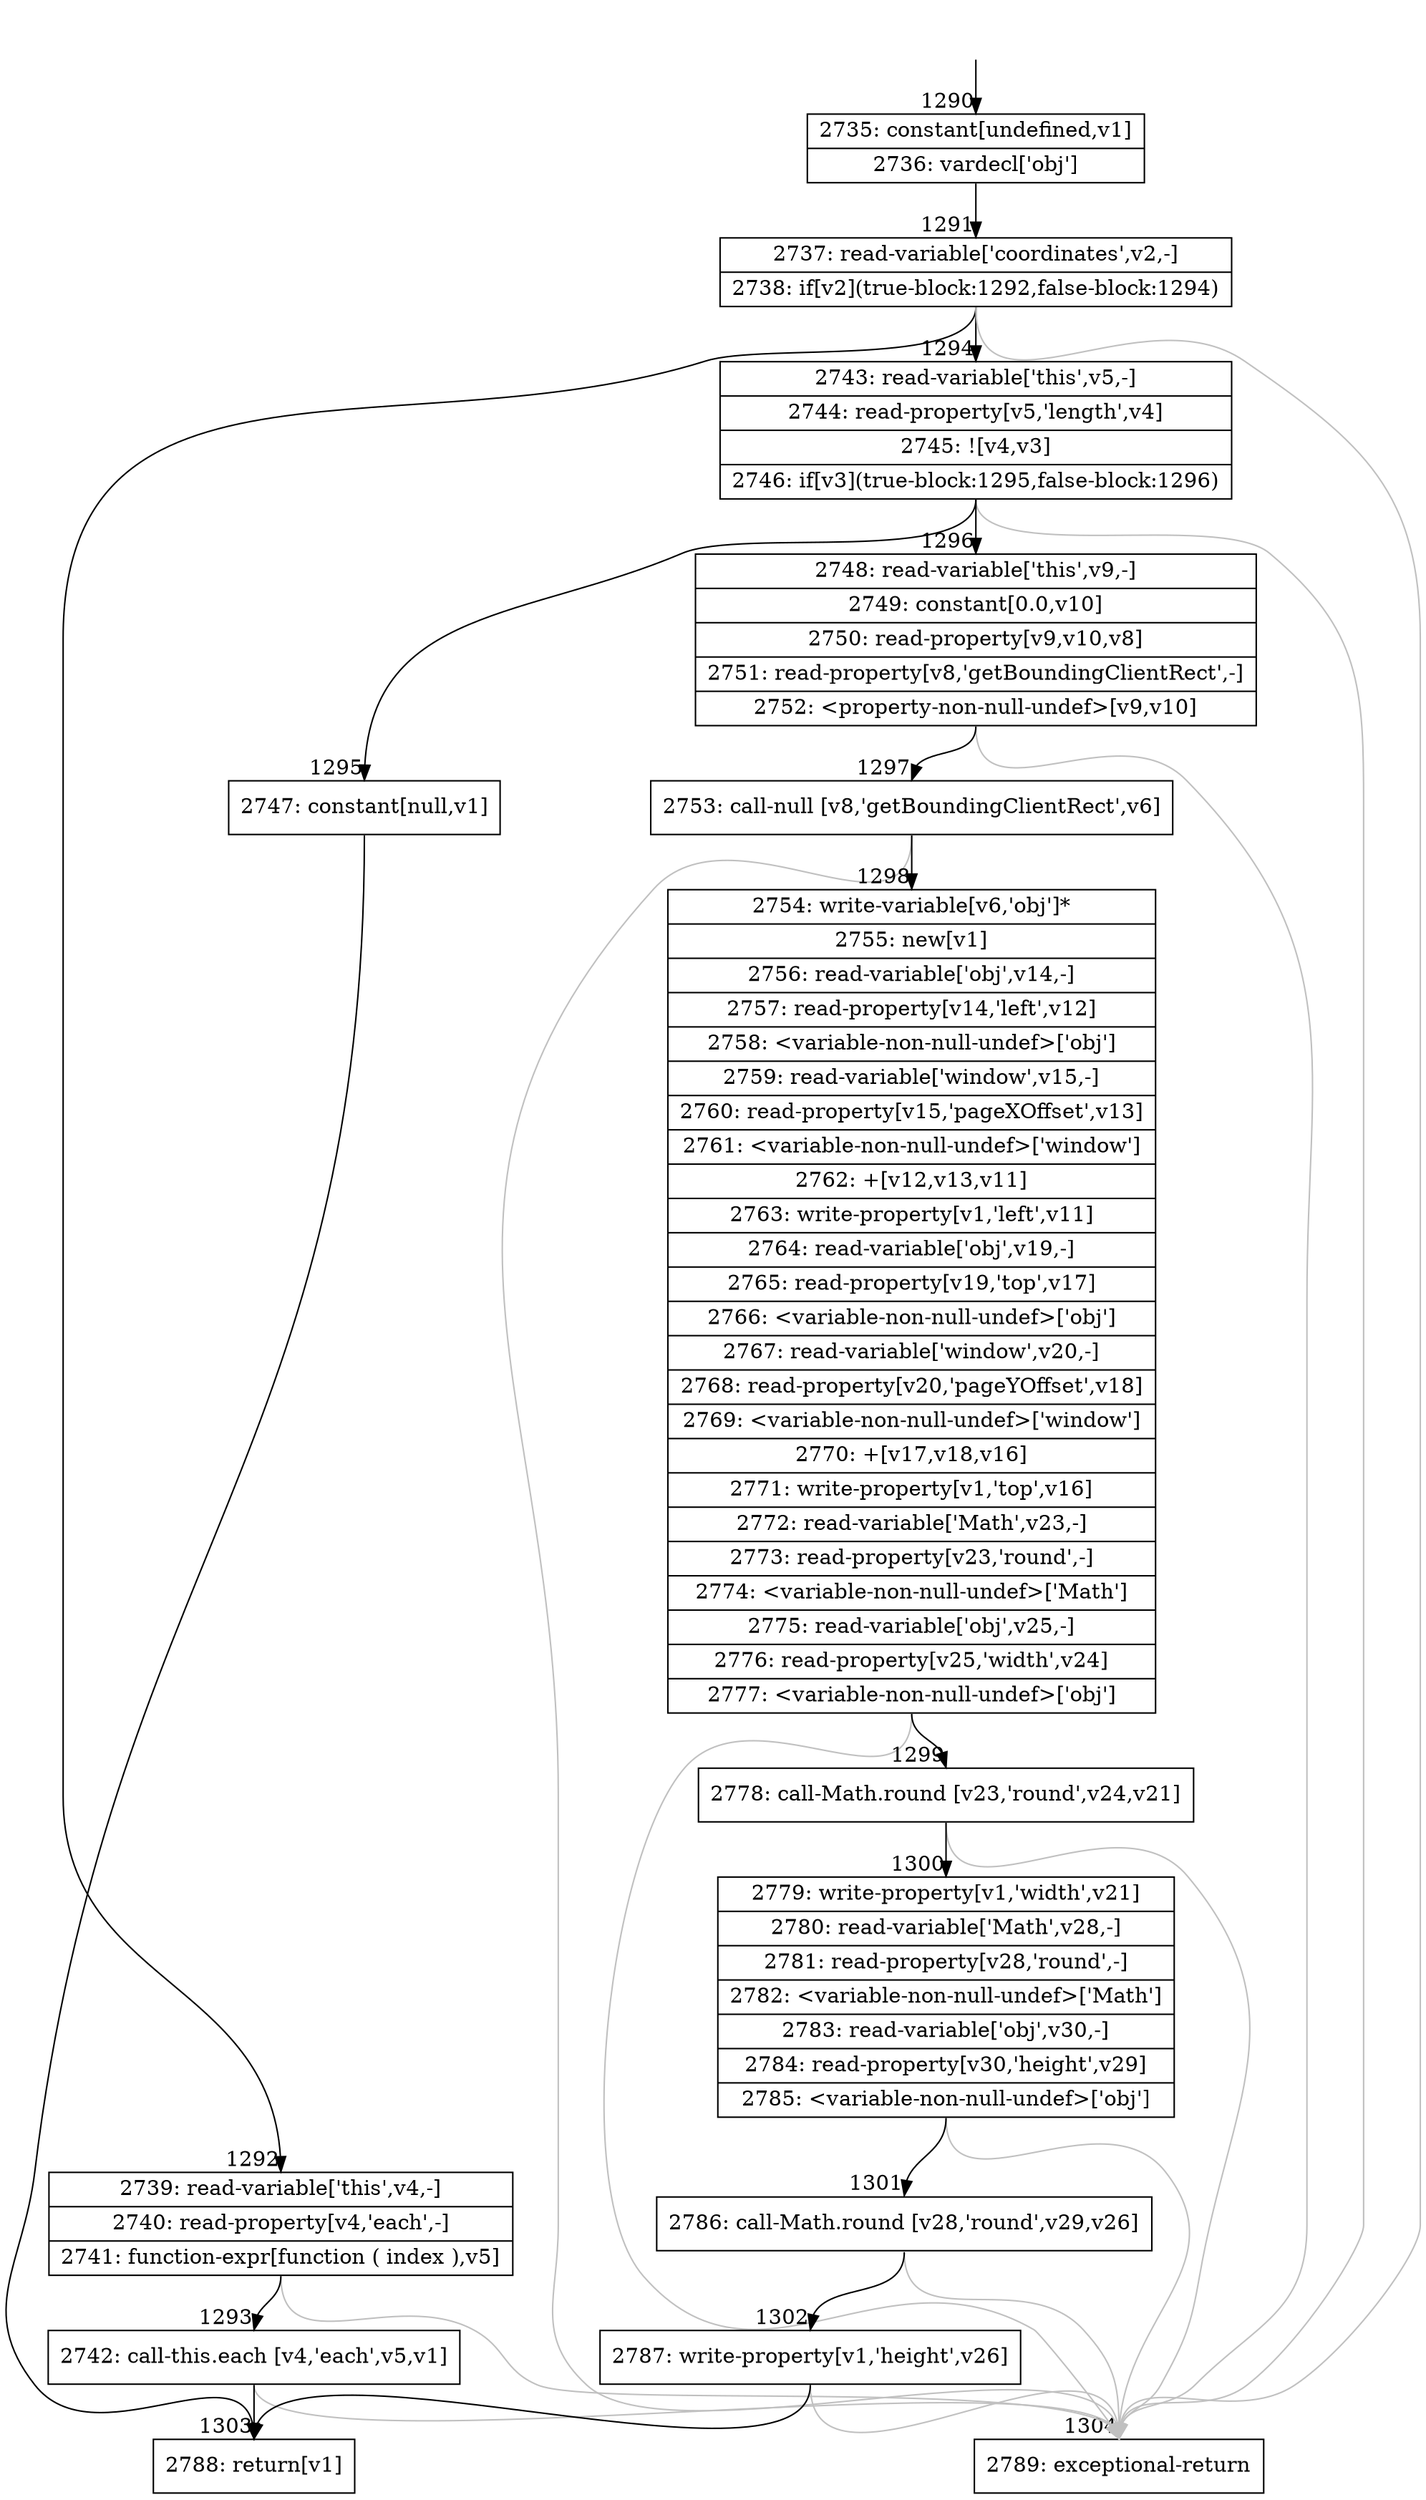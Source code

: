 digraph {
rankdir="TD"
BB_entry124[shape=none,label=""];
BB_entry124 -> BB1290 [tailport=s, headport=n, headlabel="    1290"]
BB1290 [shape=record label="{2735: constant[undefined,v1]|2736: vardecl['obj']}" ] 
BB1290 -> BB1291 [tailport=s, headport=n, headlabel="      1291"]
BB1291 [shape=record label="{2737: read-variable['coordinates',v2,-]|2738: if[v2](true-block:1292,false-block:1294)}" ] 
BB1291 -> BB1292 [tailport=s, headport=n, headlabel="      1292"]
BB1291 -> BB1294 [tailport=s, headport=n, headlabel="      1294"]
BB1291 -> BB1304 [tailport=s, headport=n, color=gray, headlabel="      1304"]
BB1292 [shape=record label="{2739: read-variable['this',v4,-]|2740: read-property[v4,'each',-]|2741: function-expr[function ( index ),v5]}" ] 
BB1292 -> BB1293 [tailport=s, headport=n, headlabel="      1293"]
BB1292 -> BB1304 [tailport=s, headport=n, color=gray]
BB1293 [shape=record label="{2742: call-this.each [v4,'each',v5,v1]}" ] 
BB1293 -> BB1303 [tailport=s, headport=n, headlabel="      1303"]
BB1293 -> BB1304 [tailport=s, headport=n, color=gray]
BB1294 [shape=record label="{2743: read-variable['this',v5,-]|2744: read-property[v5,'length',v4]|2745: ![v4,v3]|2746: if[v3](true-block:1295,false-block:1296)}" ] 
BB1294 -> BB1295 [tailport=s, headport=n, headlabel="      1295"]
BB1294 -> BB1296 [tailport=s, headport=n, headlabel="      1296"]
BB1294 -> BB1304 [tailport=s, headport=n, color=gray]
BB1295 [shape=record label="{2747: constant[null,v1]}" ] 
BB1295 -> BB1303 [tailport=s, headport=n]
BB1296 [shape=record label="{2748: read-variable['this',v9,-]|2749: constant[0.0,v10]|2750: read-property[v9,v10,v8]|2751: read-property[v8,'getBoundingClientRect',-]|2752: \<property-non-null-undef\>[v9,v10]}" ] 
BB1296 -> BB1297 [tailport=s, headport=n, headlabel="      1297"]
BB1296 -> BB1304 [tailport=s, headport=n, color=gray]
BB1297 [shape=record label="{2753: call-null [v8,'getBoundingClientRect',v6]}" ] 
BB1297 -> BB1298 [tailport=s, headport=n, headlabel="      1298"]
BB1297 -> BB1304 [tailport=s, headport=n, color=gray]
BB1298 [shape=record label="{2754: write-variable[v6,'obj']*|2755: new[v1]|2756: read-variable['obj',v14,-]|2757: read-property[v14,'left',v12]|2758: \<variable-non-null-undef\>['obj']|2759: read-variable['window',v15,-]|2760: read-property[v15,'pageXOffset',v13]|2761: \<variable-non-null-undef\>['window']|2762: +[v12,v13,v11]|2763: write-property[v1,'left',v11]|2764: read-variable['obj',v19,-]|2765: read-property[v19,'top',v17]|2766: \<variable-non-null-undef\>['obj']|2767: read-variable['window',v20,-]|2768: read-property[v20,'pageYOffset',v18]|2769: \<variable-non-null-undef\>['window']|2770: +[v17,v18,v16]|2771: write-property[v1,'top',v16]|2772: read-variable['Math',v23,-]|2773: read-property[v23,'round',-]|2774: \<variable-non-null-undef\>['Math']|2775: read-variable['obj',v25,-]|2776: read-property[v25,'width',v24]|2777: \<variable-non-null-undef\>['obj']}" ] 
BB1298 -> BB1299 [tailport=s, headport=n, headlabel="      1299"]
BB1298 -> BB1304 [tailport=s, headport=n, color=gray]
BB1299 [shape=record label="{2778: call-Math.round [v23,'round',v24,v21]}" ] 
BB1299 -> BB1300 [tailport=s, headport=n, headlabel="      1300"]
BB1299 -> BB1304 [tailport=s, headport=n, color=gray]
BB1300 [shape=record label="{2779: write-property[v1,'width',v21]|2780: read-variable['Math',v28,-]|2781: read-property[v28,'round',-]|2782: \<variable-non-null-undef\>['Math']|2783: read-variable['obj',v30,-]|2784: read-property[v30,'height',v29]|2785: \<variable-non-null-undef\>['obj']}" ] 
BB1300 -> BB1301 [tailport=s, headport=n, headlabel="      1301"]
BB1300 -> BB1304 [tailport=s, headport=n, color=gray]
BB1301 [shape=record label="{2786: call-Math.round [v28,'round',v29,v26]}" ] 
BB1301 -> BB1302 [tailport=s, headport=n, headlabel="      1302"]
BB1301 -> BB1304 [tailport=s, headport=n, color=gray]
BB1302 [shape=record label="{2787: write-property[v1,'height',v26]}" ] 
BB1302 -> BB1303 [tailport=s, headport=n]
BB1302 -> BB1304 [tailport=s, headport=n, color=gray]
BB1303 [shape=record label="{2788: return[v1]}" ] 
BB1304 [shape=record label="{2789: exceptional-return}" ] 
//#$~ 669
}
